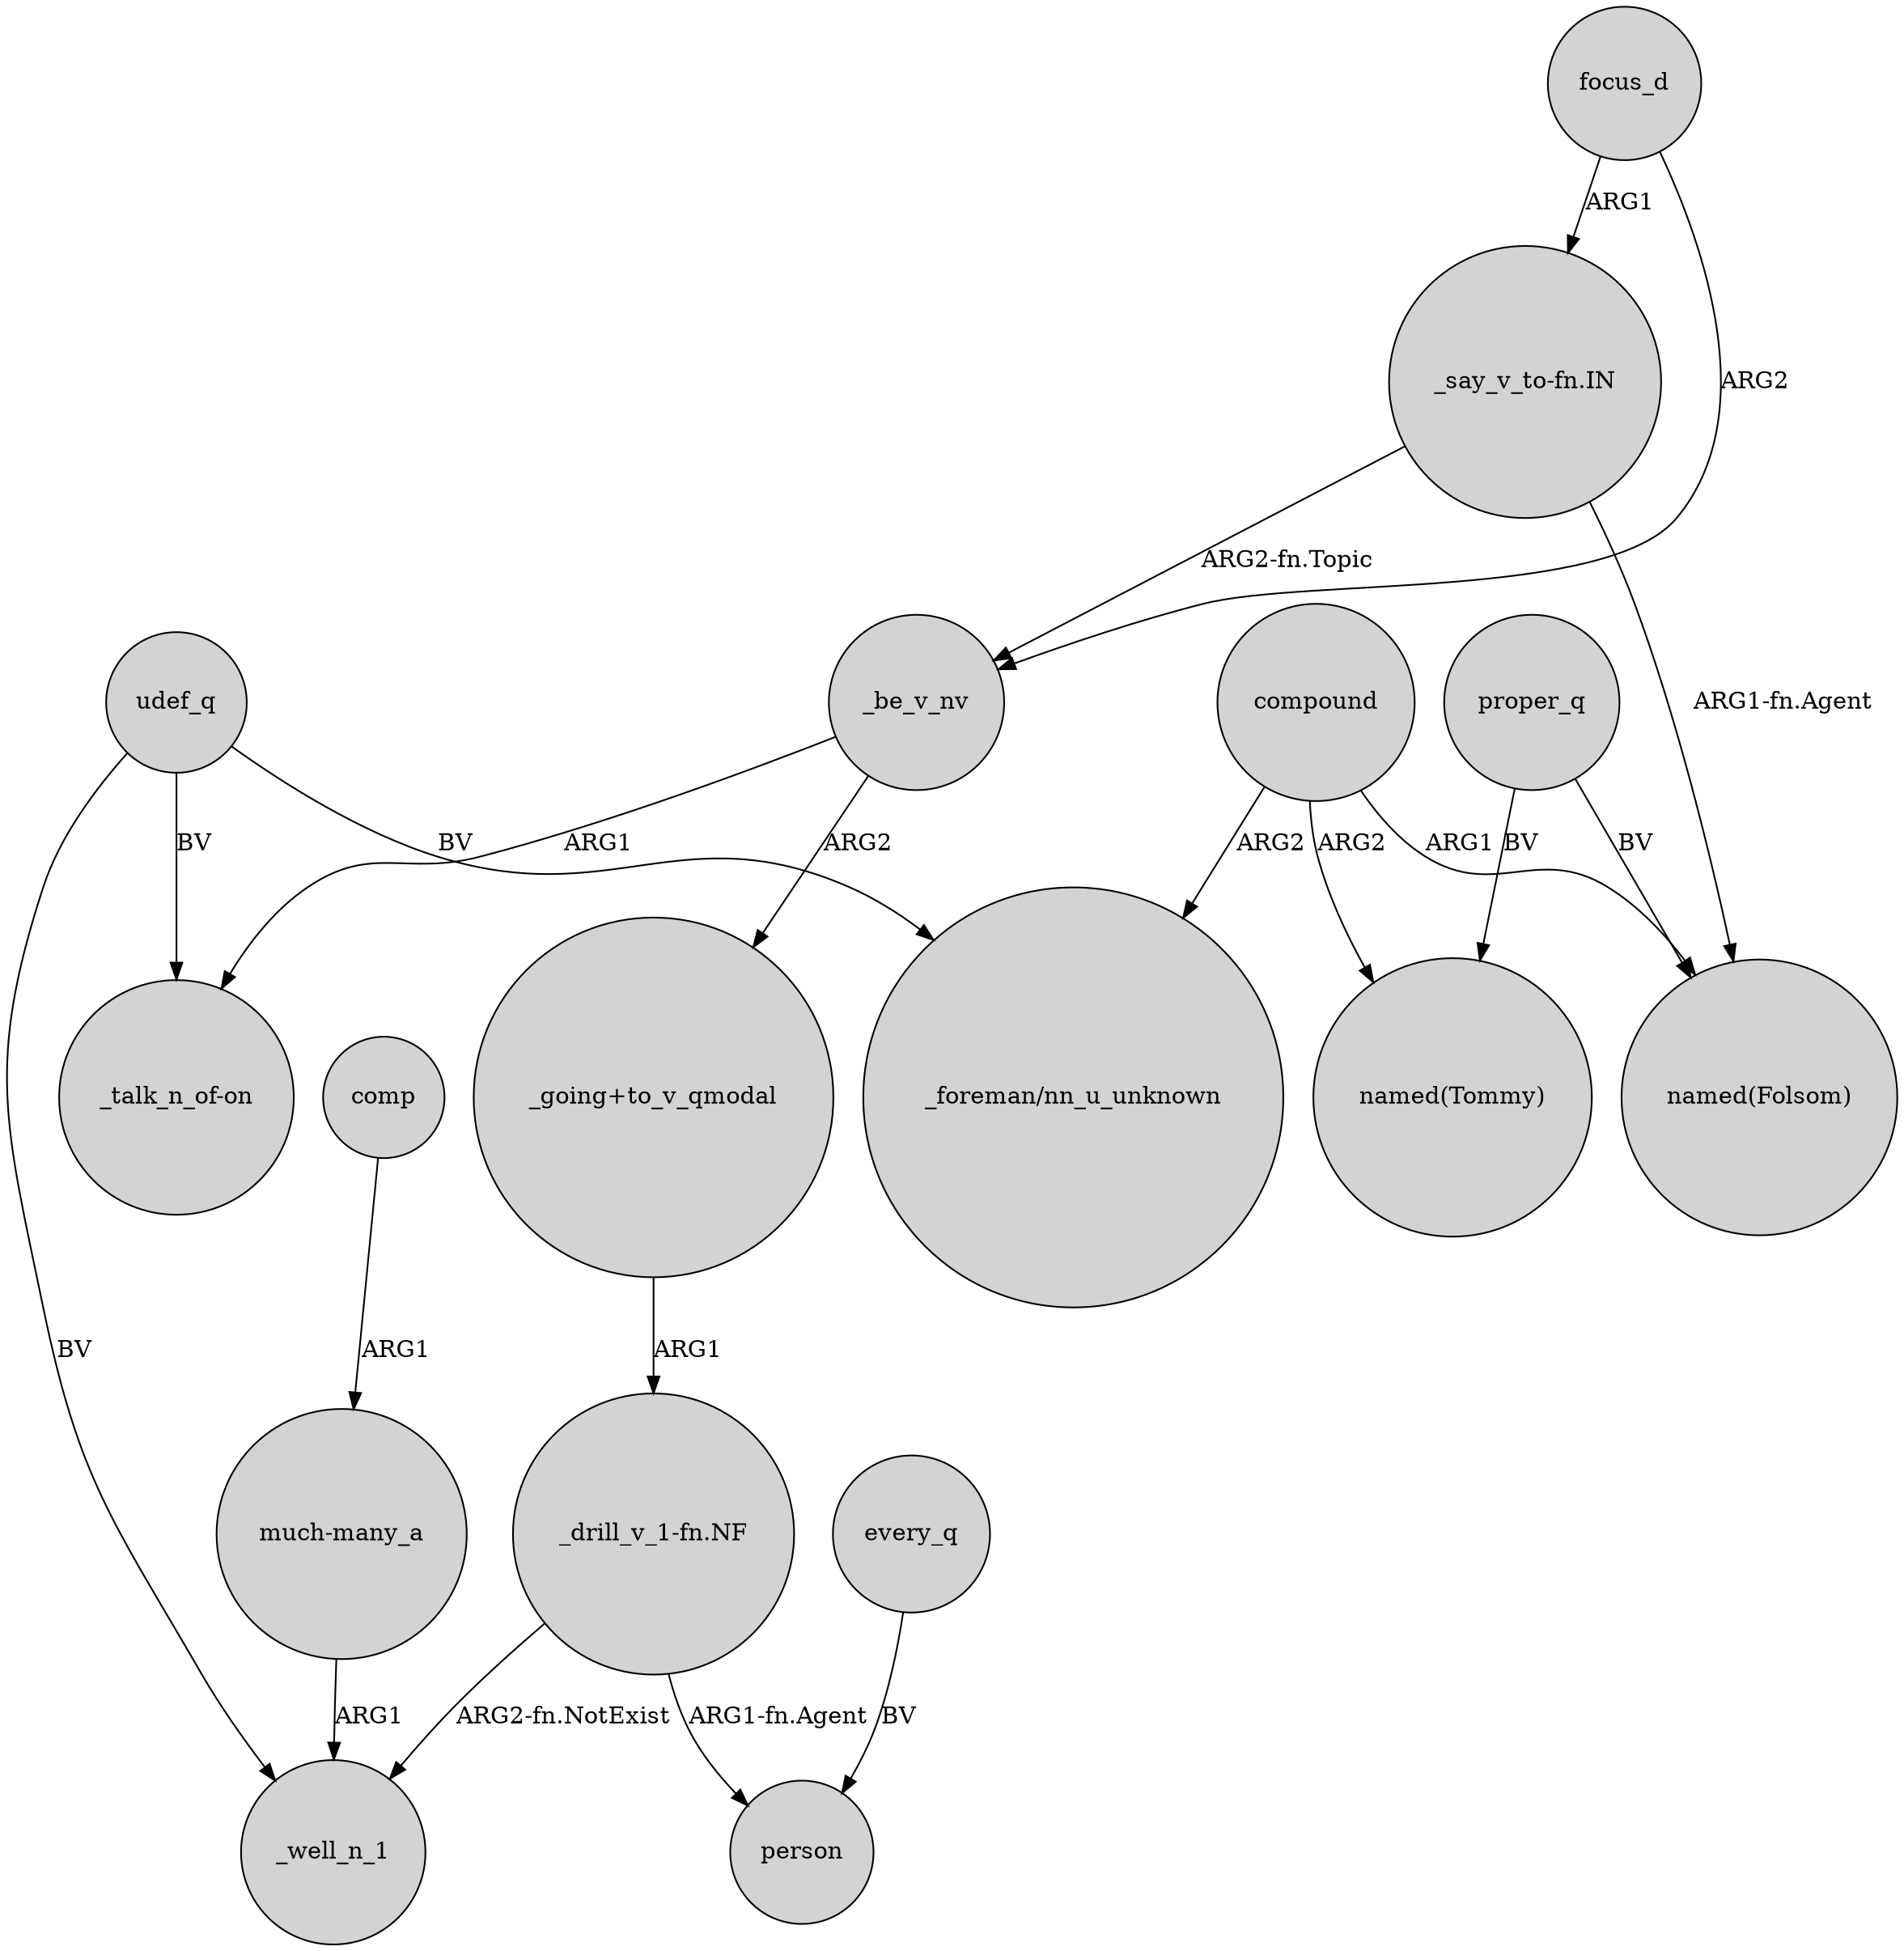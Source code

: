 digraph {
	node [shape=circle style=filled]
	_be_v_nv -> "_talk_n_of-on" [label=ARG1]
	"_drill_v_1-fn.NF" -> person [label="ARG1-fn.Agent"]
	compound -> "named(Tommy)" [label=ARG2]
	compound -> "named(Folsom)" [label=ARG1]
	every_q -> person [label=BV]
	compound -> "_foreman/nn_u_unknown" [label=ARG2]
	"_drill_v_1-fn.NF" -> _well_n_1 [label="ARG2-fn.NotExist"]
	"_going+to_v_qmodal" -> "_drill_v_1-fn.NF" [label=ARG1]
	udef_q -> "_foreman/nn_u_unknown" [label=BV]
	comp -> "much-many_a" [label=ARG1]
	udef_q -> "_talk_n_of-on" [label=BV]
	proper_q -> "named(Folsom)" [label=BV]
	focus_d -> _be_v_nv [label=ARG2]
	"_say_v_to-fn.IN" -> _be_v_nv [label="ARG2-fn.Topic"]
	"much-many_a" -> _well_n_1 [label=ARG1]
	proper_q -> "named(Tommy)" [label=BV]
	"_say_v_to-fn.IN" -> "named(Folsom)" [label="ARG1-fn.Agent"]
	_be_v_nv -> "_going+to_v_qmodal" [label=ARG2]
	udef_q -> _well_n_1 [label=BV]
	focus_d -> "_say_v_to-fn.IN" [label=ARG1]
}
